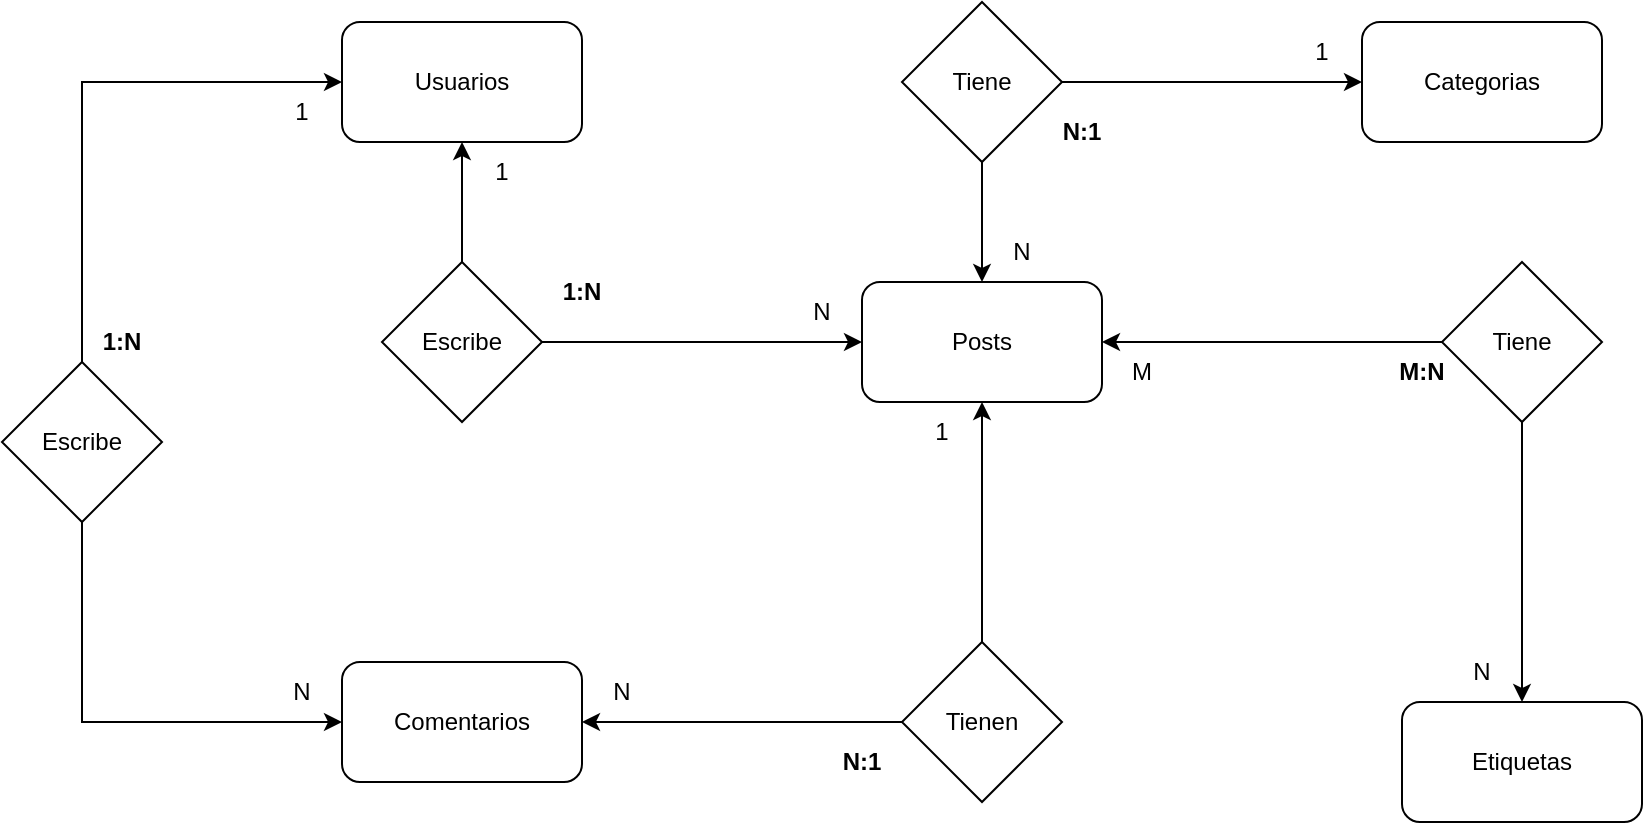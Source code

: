 <mxfile version="16.5.2" type="github">
  <diagram id="FsMdSFwi1vUHO1H4pVm6" name="PlatziBlog">
    <mxGraphModel dx="2249" dy="754" grid="1" gridSize="10" guides="1" tooltips="1" connect="1" arrows="1" fold="1" page="1" pageScale="1" pageWidth="827" pageHeight="1169" math="0" shadow="0">
      <root>
        <mxCell id="0" />
        <mxCell id="1" parent="0" />
        <mxCell id="7fU8V0-HbbGSn8jV4OFL-1" value="Usuarios" style="rounded=1;whiteSpace=wrap;html=1;" parent="1" vertex="1">
          <mxGeometry x="90" y="80" width="120" height="60" as="geometry" />
        </mxCell>
        <mxCell id="7fU8V0-HbbGSn8jV4OFL-2" value="Comentarios" style="rounded=1;whiteSpace=wrap;html=1;" parent="1" vertex="1">
          <mxGeometry x="90" y="400" width="120" height="60" as="geometry" />
        </mxCell>
        <mxCell id="7fU8V0-HbbGSn8jV4OFL-3" value="Posts" style="rounded=1;whiteSpace=wrap;html=1;" parent="1" vertex="1">
          <mxGeometry x="350" y="210" width="120" height="60" as="geometry" />
        </mxCell>
        <mxCell id="7fU8V0-HbbGSn8jV4OFL-4" value="Categorias" style="rounded=1;whiteSpace=wrap;html=1;" parent="1" vertex="1">
          <mxGeometry x="600" y="80" width="120" height="60" as="geometry" />
        </mxCell>
        <mxCell id="7fU8V0-HbbGSn8jV4OFL-5" value="Etiquetas" style="rounded=1;whiteSpace=wrap;html=1;" parent="1" vertex="1">
          <mxGeometry x="620" y="420" width="120" height="60" as="geometry" />
        </mxCell>
        <mxCell id="7fU8V0-HbbGSn8jV4OFL-7" style="edgeStyle=orthogonalEdgeStyle;rounded=0;orthogonalLoop=1;jettySize=auto;html=1;" parent="1" source="7fU8V0-HbbGSn8jV4OFL-6" target="7fU8V0-HbbGSn8jV4OFL-1" edge="1">
          <mxGeometry relative="1" as="geometry" />
        </mxCell>
        <mxCell id="7fU8V0-HbbGSn8jV4OFL-8" style="edgeStyle=orthogonalEdgeStyle;rounded=0;orthogonalLoop=1;jettySize=auto;html=1;" parent="1" source="7fU8V0-HbbGSn8jV4OFL-6" target="7fU8V0-HbbGSn8jV4OFL-3" edge="1">
          <mxGeometry relative="1" as="geometry" />
        </mxCell>
        <mxCell id="7fU8V0-HbbGSn8jV4OFL-6" value="Escribe" style="rhombus;whiteSpace=wrap;html=1;" parent="1" vertex="1">
          <mxGeometry x="110" y="200" width="80" height="80" as="geometry" />
        </mxCell>
        <mxCell id="7fU8V0-HbbGSn8jV4OFL-9" value="&lt;b&gt;1:N&lt;/b&gt;" style="text;html=1;strokeColor=none;fillColor=none;align=center;verticalAlign=middle;whiteSpace=wrap;rounded=0;" parent="1" vertex="1">
          <mxGeometry x="180" y="200" width="60" height="30" as="geometry" />
        </mxCell>
        <mxCell id="7fU8V0-HbbGSn8jV4OFL-11" style="edgeStyle=orthogonalEdgeStyle;rounded=0;orthogonalLoop=1;jettySize=auto;html=1;entryX=0;entryY=0.5;entryDx=0;entryDy=0;" parent="1" source="7fU8V0-HbbGSn8jV4OFL-10" target="7fU8V0-HbbGSn8jV4OFL-1" edge="1">
          <mxGeometry relative="1" as="geometry">
            <Array as="points">
              <mxPoint x="-40" y="110" />
            </Array>
          </mxGeometry>
        </mxCell>
        <mxCell id="7fU8V0-HbbGSn8jV4OFL-12" style="edgeStyle=orthogonalEdgeStyle;rounded=0;orthogonalLoop=1;jettySize=auto;html=1;" parent="1" source="7fU8V0-HbbGSn8jV4OFL-10" target="7fU8V0-HbbGSn8jV4OFL-2" edge="1">
          <mxGeometry relative="1" as="geometry">
            <Array as="points">
              <mxPoint x="-40" y="430" />
            </Array>
          </mxGeometry>
        </mxCell>
        <mxCell id="7fU8V0-HbbGSn8jV4OFL-10" value="Escribe" style="rhombus;whiteSpace=wrap;html=1;" parent="1" vertex="1">
          <mxGeometry x="-80" y="250" width="80" height="80" as="geometry" />
        </mxCell>
        <mxCell id="7fU8V0-HbbGSn8jV4OFL-13" value="&lt;b&gt;1:N&lt;/b&gt;" style="text;html=1;strokeColor=none;fillColor=none;align=center;verticalAlign=middle;whiteSpace=wrap;rounded=0;" parent="1" vertex="1">
          <mxGeometry x="-50" y="225" width="60" height="30" as="geometry" />
        </mxCell>
        <mxCell id="7fU8V0-HbbGSn8jV4OFL-15" style="edgeStyle=orthogonalEdgeStyle;rounded=0;orthogonalLoop=1;jettySize=auto;html=1;" parent="1" source="7fU8V0-HbbGSn8jV4OFL-14" target="7fU8V0-HbbGSn8jV4OFL-3" edge="1">
          <mxGeometry relative="1" as="geometry" />
        </mxCell>
        <mxCell id="7fU8V0-HbbGSn8jV4OFL-16" style="edgeStyle=orthogonalEdgeStyle;rounded=0;orthogonalLoop=1;jettySize=auto;html=1;" parent="1" source="7fU8V0-HbbGSn8jV4OFL-14" target="7fU8V0-HbbGSn8jV4OFL-2" edge="1">
          <mxGeometry relative="1" as="geometry" />
        </mxCell>
        <mxCell id="7fU8V0-HbbGSn8jV4OFL-14" value="Tienen" style="rhombus;whiteSpace=wrap;html=1;" parent="1" vertex="1">
          <mxGeometry x="370" y="390" width="80" height="80" as="geometry" />
        </mxCell>
        <mxCell id="7fU8V0-HbbGSn8jV4OFL-18" value="1" style="text;html=1;strokeColor=none;fillColor=none;align=center;verticalAlign=middle;whiteSpace=wrap;rounded=0;" parent="1" vertex="1">
          <mxGeometry x="360" y="270" width="60" height="30" as="geometry" />
        </mxCell>
        <mxCell id="7fU8V0-HbbGSn8jV4OFL-19" value="N" style="text;html=1;strokeColor=none;fillColor=none;align=center;verticalAlign=middle;whiteSpace=wrap;rounded=0;" parent="1" vertex="1">
          <mxGeometry x="200" y="400" width="60" height="30" as="geometry" />
        </mxCell>
        <mxCell id="7fU8V0-HbbGSn8jV4OFL-20" value="&lt;b&gt;N:1&lt;/b&gt;" style="text;html=1;strokeColor=none;fillColor=none;align=center;verticalAlign=middle;whiteSpace=wrap;rounded=0;glass=0;shadow=0;" parent="1" vertex="1">
          <mxGeometry x="320" y="435" width="60" height="30" as="geometry" />
        </mxCell>
        <mxCell id="7fU8V0-HbbGSn8jV4OFL-21" value="1" style="text;html=1;strokeColor=none;fillColor=none;align=center;verticalAlign=middle;whiteSpace=wrap;rounded=0;" parent="1" vertex="1">
          <mxGeometry x="140" y="140" width="60" height="30" as="geometry" />
        </mxCell>
        <mxCell id="7fU8V0-HbbGSn8jV4OFL-22" value="N" style="text;html=1;strokeColor=none;fillColor=none;align=center;verticalAlign=middle;whiteSpace=wrap;rounded=0;" parent="1" vertex="1">
          <mxGeometry x="300" y="210" width="60" height="30" as="geometry" />
        </mxCell>
        <mxCell id="7fU8V0-HbbGSn8jV4OFL-23" value="1" style="text;html=1;strokeColor=none;fillColor=none;align=center;verticalAlign=middle;whiteSpace=wrap;rounded=0;" parent="1" vertex="1">
          <mxGeometry x="40" y="110" width="60" height="30" as="geometry" />
        </mxCell>
        <mxCell id="7fU8V0-HbbGSn8jV4OFL-24" value="N" style="text;html=1;strokeColor=none;fillColor=none;align=center;verticalAlign=middle;whiteSpace=wrap;rounded=0;" parent="1" vertex="1">
          <mxGeometry x="40" y="400" width="60" height="30" as="geometry" />
        </mxCell>
        <mxCell id="7fU8V0-HbbGSn8jV4OFL-26" style="edgeStyle=orthogonalEdgeStyle;rounded=0;orthogonalLoop=1;jettySize=auto;html=1;" parent="1" source="7fU8V0-HbbGSn8jV4OFL-25" target="7fU8V0-HbbGSn8jV4OFL-4" edge="1">
          <mxGeometry relative="1" as="geometry" />
        </mxCell>
        <mxCell id="7fU8V0-HbbGSn8jV4OFL-27" style="edgeStyle=orthogonalEdgeStyle;rounded=0;orthogonalLoop=1;jettySize=auto;html=1;entryX=0.5;entryY=0;entryDx=0;entryDy=0;" parent="1" source="7fU8V0-HbbGSn8jV4OFL-25" target="7fU8V0-HbbGSn8jV4OFL-3" edge="1">
          <mxGeometry relative="1" as="geometry" />
        </mxCell>
        <mxCell id="7fU8V0-HbbGSn8jV4OFL-25" value="Tiene" style="rhombus;whiteSpace=wrap;html=1;rounded=0;shadow=0;glass=0;" parent="1" vertex="1">
          <mxGeometry x="370" y="70" width="80" height="80" as="geometry" />
        </mxCell>
        <mxCell id="7fU8V0-HbbGSn8jV4OFL-28" value="&lt;b&gt;N:1&lt;/b&gt;" style="text;html=1;strokeColor=none;fillColor=none;align=center;verticalAlign=middle;whiteSpace=wrap;rounded=0;" parent="1" vertex="1">
          <mxGeometry x="430" y="120" width="60" height="30" as="geometry" />
        </mxCell>
        <mxCell id="7fU8V0-HbbGSn8jV4OFL-29" value="N" style="text;html=1;strokeColor=none;fillColor=none;align=center;verticalAlign=middle;whiteSpace=wrap;rounded=0;" parent="1" vertex="1">
          <mxGeometry x="400" y="180" width="60" height="30" as="geometry" />
        </mxCell>
        <mxCell id="7fU8V0-HbbGSn8jV4OFL-30" value="1" style="text;html=1;strokeColor=none;fillColor=none;align=center;verticalAlign=middle;whiteSpace=wrap;rounded=0;" parent="1" vertex="1">
          <mxGeometry x="550" y="80" width="60" height="30" as="geometry" />
        </mxCell>
        <mxCell id="7fU8V0-HbbGSn8jV4OFL-32" style="edgeStyle=orthogonalEdgeStyle;rounded=0;orthogonalLoop=1;jettySize=auto;html=1;entryX=1;entryY=0.5;entryDx=0;entryDy=0;" parent="1" source="7fU8V0-HbbGSn8jV4OFL-31" target="7fU8V0-HbbGSn8jV4OFL-3" edge="1">
          <mxGeometry relative="1" as="geometry" />
        </mxCell>
        <mxCell id="7fU8V0-HbbGSn8jV4OFL-33" style="edgeStyle=orthogonalEdgeStyle;rounded=0;orthogonalLoop=1;jettySize=auto;html=1;" parent="1" source="7fU8V0-HbbGSn8jV4OFL-31" target="7fU8V0-HbbGSn8jV4OFL-5" edge="1">
          <mxGeometry relative="1" as="geometry" />
        </mxCell>
        <mxCell id="7fU8V0-HbbGSn8jV4OFL-31" value="Tiene" style="rhombus;whiteSpace=wrap;html=1;rounded=0;shadow=0;glass=0;" parent="1" vertex="1">
          <mxGeometry x="640" y="200" width="80" height="80" as="geometry" />
        </mxCell>
        <mxCell id="7fU8V0-HbbGSn8jV4OFL-35" value="&lt;b&gt;M:N&lt;/b&gt;" style="text;html=1;strokeColor=none;fillColor=none;align=center;verticalAlign=middle;whiteSpace=wrap;rounded=0;" parent="1" vertex="1">
          <mxGeometry x="600" y="240" width="60" height="30" as="geometry" />
        </mxCell>
        <mxCell id="7fU8V0-HbbGSn8jV4OFL-36" value="M" style="text;html=1;strokeColor=none;fillColor=none;align=center;verticalAlign=middle;whiteSpace=wrap;rounded=0;" parent="1" vertex="1">
          <mxGeometry x="460" y="240" width="60" height="30" as="geometry" />
        </mxCell>
        <mxCell id="7fU8V0-HbbGSn8jV4OFL-37" value="N" style="text;html=1;strokeColor=none;fillColor=none;align=center;verticalAlign=middle;whiteSpace=wrap;rounded=0;" parent="1" vertex="1">
          <mxGeometry x="630" y="390" width="60" height="30" as="geometry" />
        </mxCell>
      </root>
    </mxGraphModel>
  </diagram>
</mxfile>
